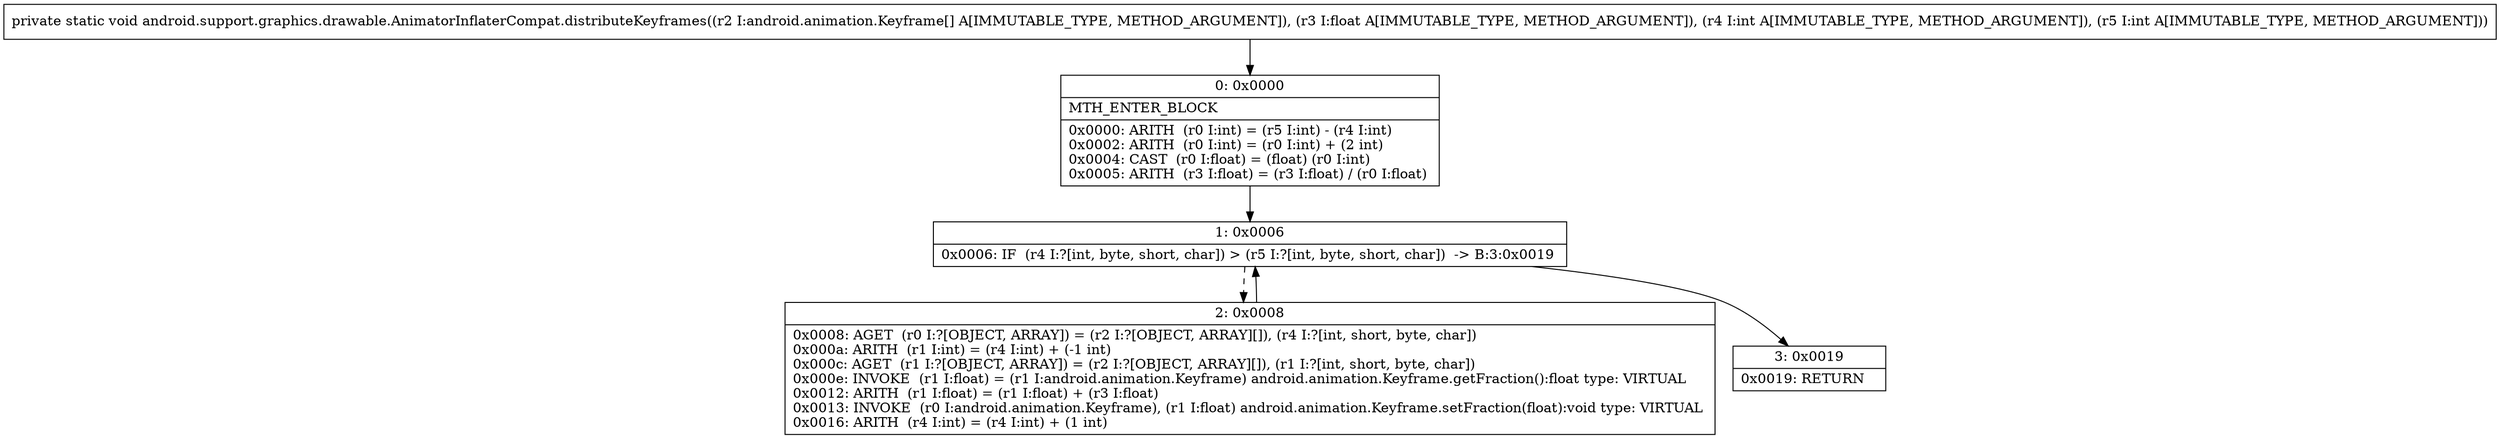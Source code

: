 digraph "CFG forandroid.support.graphics.drawable.AnimatorInflaterCompat.distributeKeyframes([Landroid\/animation\/Keyframe;FII)V" {
Node_0 [shape=record,label="{0\:\ 0x0000|MTH_ENTER_BLOCK\l|0x0000: ARITH  (r0 I:int) = (r5 I:int) \- (r4 I:int) \l0x0002: ARITH  (r0 I:int) = (r0 I:int) + (2 int) \l0x0004: CAST  (r0 I:float) = (float) (r0 I:int) \l0x0005: ARITH  (r3 I:float) = (r3 I:float) \/ (r0 I:float) \l}"];
Node_1 [shape=record,label="{1\:\ 0x0006|0x0006: IF  (r4 I:?[int, byte, short, char]) \> (r5 I:?[int, byte, short, char])  \-\> B:3:0x0019 \l}"];
Node_2 [shape=record,label="{2\:\ 0x0008|0x0008: AGET  (r0 I:?[OBJECT, ARRAY]) = (r2 I:?[OBJECT, ARRAY][]), (r4 I:?[int, short, byte, char]) \l0x000a: ARITH  (r1 I:int) = (r4 I:int) + (\-1 int) \l0x000c: AGET  (r1 I:?[OBJECT, ARRAY]) = (r2 I:?[OBJECT, ARRAY][]), (r1 I:?[int, short, byte, char]) \l0x000e: INVOKE  (r1 I:float) = (r1 I:android.animation.Keyframe) android.animation.Keyframe.getFraction():float type: VIRTUAL \l0x0012: ARITH  (r1 I:float) = (r1 I:float) + (r3 I:float) \l0x0013: INVOKE  (r0 I:android.animation.Keyframe), (r1 I:float) android.animation.Keyframe.setFraction(float):void type: VIRTUAL \l0x0016: ARITH  (r4 I:int) = (r4 I:int) + (1 int) \l}"];
Node_3 [shape=record,label="{3\:\ 0x0019|0x0019: RETURN   \l}"];
MethodNode[shape=record,label="{private static void android.support.graphics.drawable.AnimatorInflaterCompat.distributeKeyframes((r2 I:android.animation.Keyframe[] A[IMMUTABLE_TYPE, METHOD_ARGUMENT]), (r3 I:float A[IMMUTABLE_TYPE, METHOD_ARGUMENT]), (r4 I:int A[IMMUTABLE_TYPE, METHOD_ARGUMENT]), (r5 I:int A[IMMUTABLE_TYPE, METHOD_ARGUMENT])) }"];
MethodNode -> Node_0;
Node_0 -> Node_1;
Node_1 -> Node_2[style=dashed];
Node_1 -> Node_3;
Node_2 -> Node_1;
}

